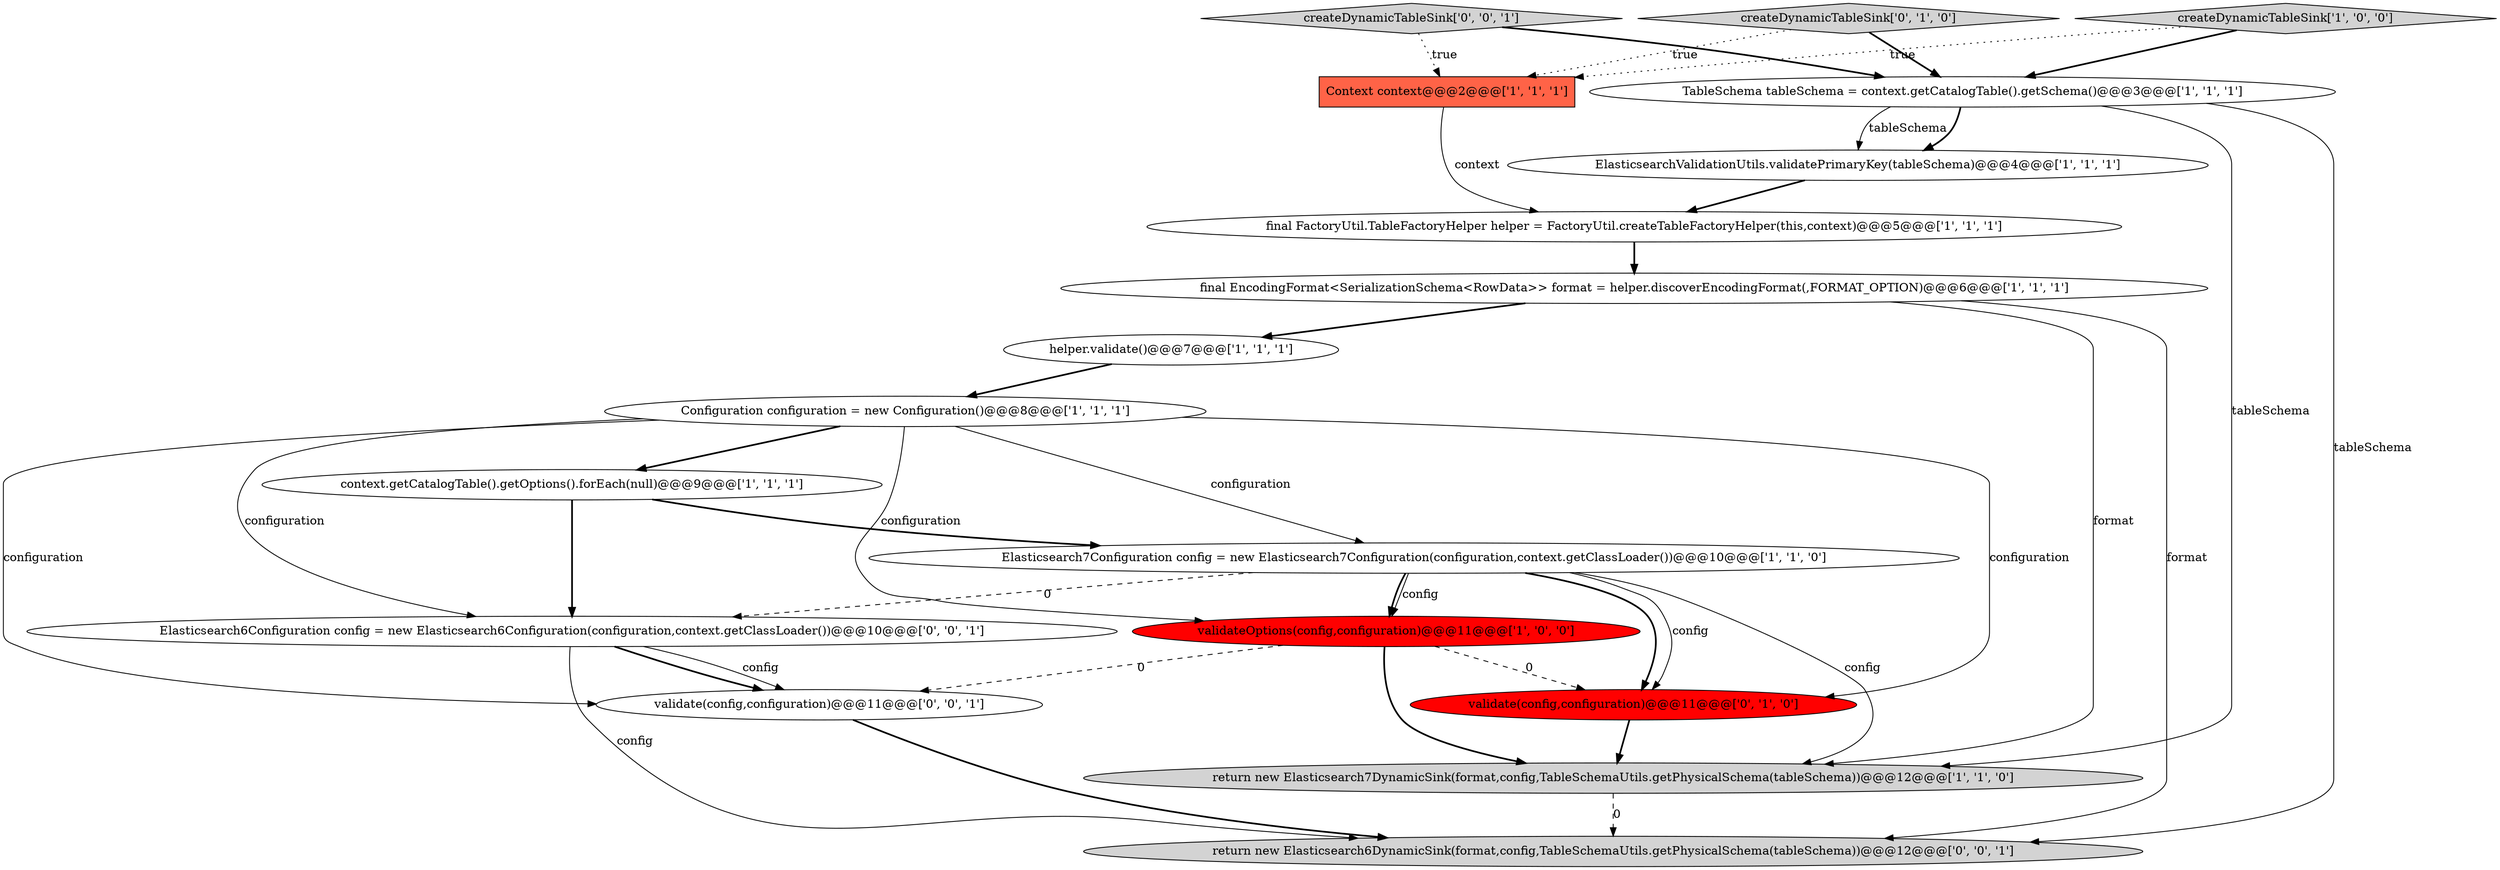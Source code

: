 digraph {
6 [style = filled, label = "Configuration configuration = new Configuration()@@@8@@@['1', '1', '1']", fillcolor = white, shape = ellipse image = "AAA0AAABBB1BBB"];
11 [style = filled, label = "createDynamicTableSink['1', '0', '0']", fillcolor = lightgray, shape = diamond image = "AAA0AAABBB1BBB"];
14 [style = filled, label = "return new Elasticsearch6DynamicSink(format,config,TableSchemaUtils.getPhysicalSchema(tableSchema))@@@12@@@['0', '0', '1']", fillcolor = lightgray, shape = ellipse image = "AAA0AAABBB3BBB"];
12 [style = filled, label = "validate(config,configuration)@@@11@@@['0', '1', '0']", fillcolor = red, shape = ellipse image = "AAA1AAABBB2BBB"];
16 [style = filled, label = "Elasticsearch6Configuration config = new Elasticsearch6Configuration(configuration,context.getClassLoader())@@@10@@@['0', '0', '1']", fillcolor = white, shape = ellipse image = "AAA0AAABBB3BBB"];
5 [style = filled, label = "Elasticsearch7Configuration config = new Elasticsearch7Configuration(configuration,context.getClassLoader())@@@10@@@['1', '1', '0']", fillcolor = white, shape = ellipse image = "AAA0AAABBB1BBB"];
17 [style = filled, label = "validate(config,configuration)@@@11@@@['0', '0', '1']", fillcolor = white, shape = ellipse image = "AAA0AAABBB3BBB"];
8 [style = filled, label = "ElasticsearchValidationUtils.validatePrimaryKey(tableSchema)@@@4@@@['1', '1', '1']", fillcolor = white, shape = ellipse image = "AAA0AAABBB1BBB"];
9 [style = filled, label = "helper.validate()@@@7@@@['1', '1', '1']", fillcolor = white, shape = ellipse image = "AAA0AAABBB1BBB"];
2 [style = filled, label = "final FactoryUtil.TableFactoryHelper helper = FactoryUtil.createTableFactoryHelper(this,context)@@@5@@@['1', '1', '1']", fillcolor = white, shape = ellipse image = "AAA0AAABBB1BBB"];
1 [style = filled, label = "final EncodingFormat<SerializationSchema<RowData>> format = helper.discoverEncodingFormat(,FORMAT_OPTION)@@@6@@@['1', '1', '1']", fillcolor = white, shape = ellipse image = "AAA0AAABBB1BBB"];
7 [style = filled, label = "context.getCatalogTable().getOptions().forEach(null)@@@9@@@['1', '1', '1']", fillcolor = white, shape = ellipse image = "AAA0AAABBB1BBB"];
15 [style = filled, label = "createDynamicTableSink['0', '0', '1']", fillcolor = lightgray, shape = diamond image = "AAA0AAABBB3BBB"];
3 [style = filled, label = "validateOptions(config,configuration)@@@11@@@['1', '0', '0']", fillcolor = red, shape = ellipse image = "AAA1AAABBB1BBB"];
0 [style = filled, label = "TableSchema tableSchema = context.getCatalogTable().getSchema()@@@3@@@['1', '1', '1']", fillcolor = white, shape = ellipse image = "AAA0AAABBB1BBB"];
4 [style = filled, label = "Context context@@@2@@@['1', '1', '1']", fillcolor = tomato, shape = box image = "AAA0AAABBB1BBB"];
13 [style = filled, label = "createDynamicTableSink['0', '1', '0']", fillcolor = lightgray, shape = diamond image = "AAA0AAABBB2BBB"];
10 [style = filled, label = "return new Elasticsearch7DynamicSink(format,config,TableSchemaUtils.getPhysicalSchema(tableSchema))@@@12@@@['1', '1', '0']", fillcolor = lightgray, shape = ellipse image = "AAA0AAABBB1BBB"];
5->10 [style = solid, label="config"];
5->3 [style = bold, label=""];
3->17 [style = dashed, label="0"];
5->3 [style = solid, label="config"];
6->5 [style = solid, label="configuration"];
2->1 [style = bold, label=""];
6->3 [style = solid, label="configuration"];
16->17 [style = solid, label="config"];
16->17 [style = bold, label=""];
11->4 [style = dotted, label="true"];
6->12 [style = solid, label="configuration"];
1->10 [style = solid, label="format"];
0->10 [style = solid, label="tableSchema"];
15->4 [style = dotted, label="true"];
1->9 [style = bold, label=""];
9->6 [style = bold, label=""];
0->8 [style = solid, label="tableSchema"];
5->16 [style = dashed, label="0"];
3->10 [style = bold, label=""];
7->5 [style = bold, label=""];
11->0 [style = bold, label=""];
12->10 [style = bold, label=""];
3->12 [style = dashed, label="0"];
8->2 [style = bold, label=""];
5->12 [style = bold, label=""];
16->14 [style = solid, label="config"];
17->14 [style = bold, label=""];
15->0 [style = bold, label=""];
7->16 [style = bold, label=""];
0->8 [style = bold, label=""];
4->2 [style = solid, label="context"];
1->14 [style = solid, label="format"];
6->16 [style = solid, label="configuration"];
0->14 [style = solid, label="tableSchema"];
6->7 [style = bold, label=""];
6->17 [style = solid, label="configuration"];
10->14 [style = dashed, label="0"];
13->4 [style = dotted, label="true"];
13->0 [style = bold, label=""];
5->12 [style = solid, label="config"];
}
